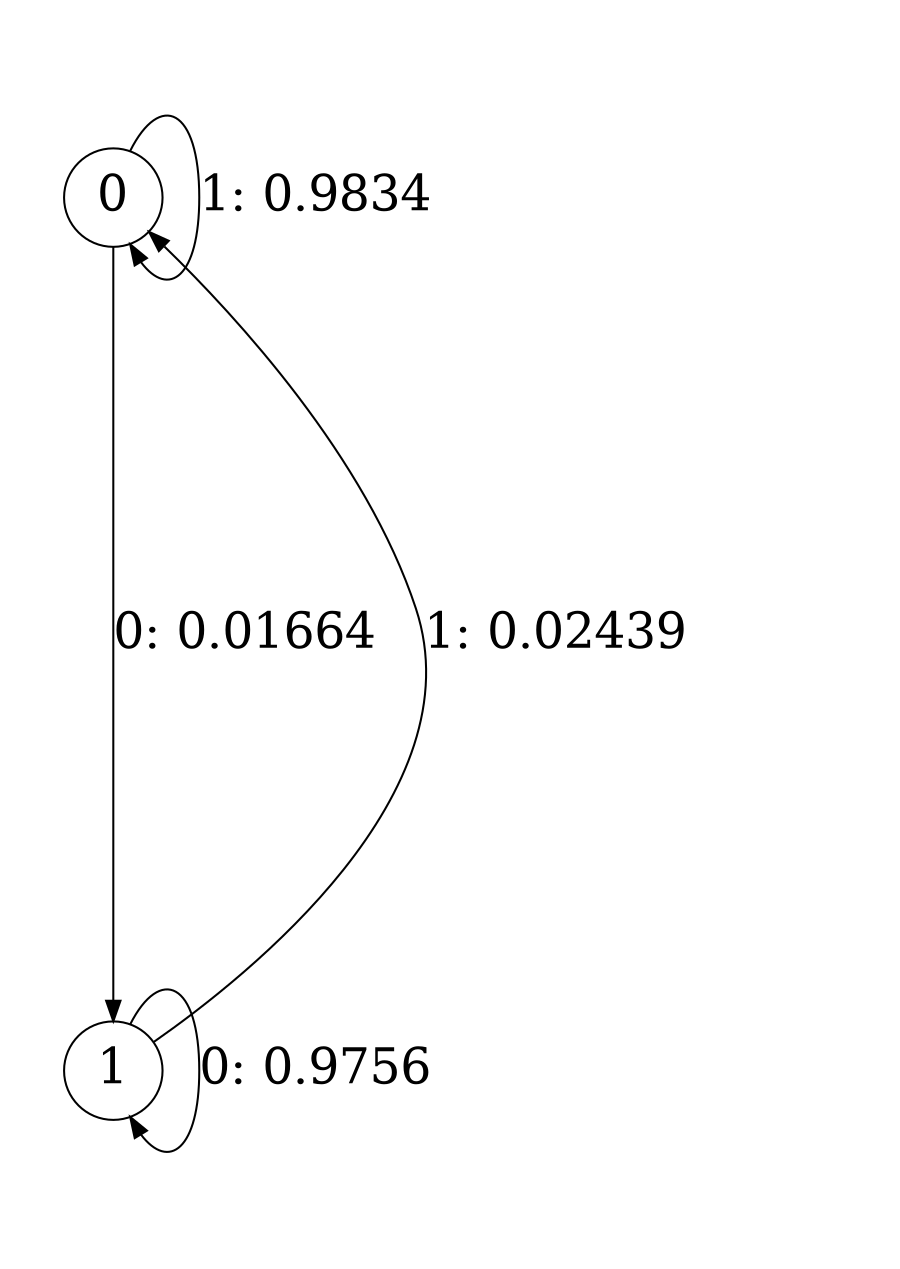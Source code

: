 digraph "ch3_face_short_L4" {
size = "6,8.5";
ratio = "fill";
node [shape = circle];
node [fontsize = 24];
edge [fontsize = 24];
0 -> 1 [label = "0: 0.01664  "];
0 -> 0 [label = "1: 0.9834   "];
1 -> 1 [label = "0: 0.9756   "];
1 -> 0 [label = "1: 0.02439  "];
}